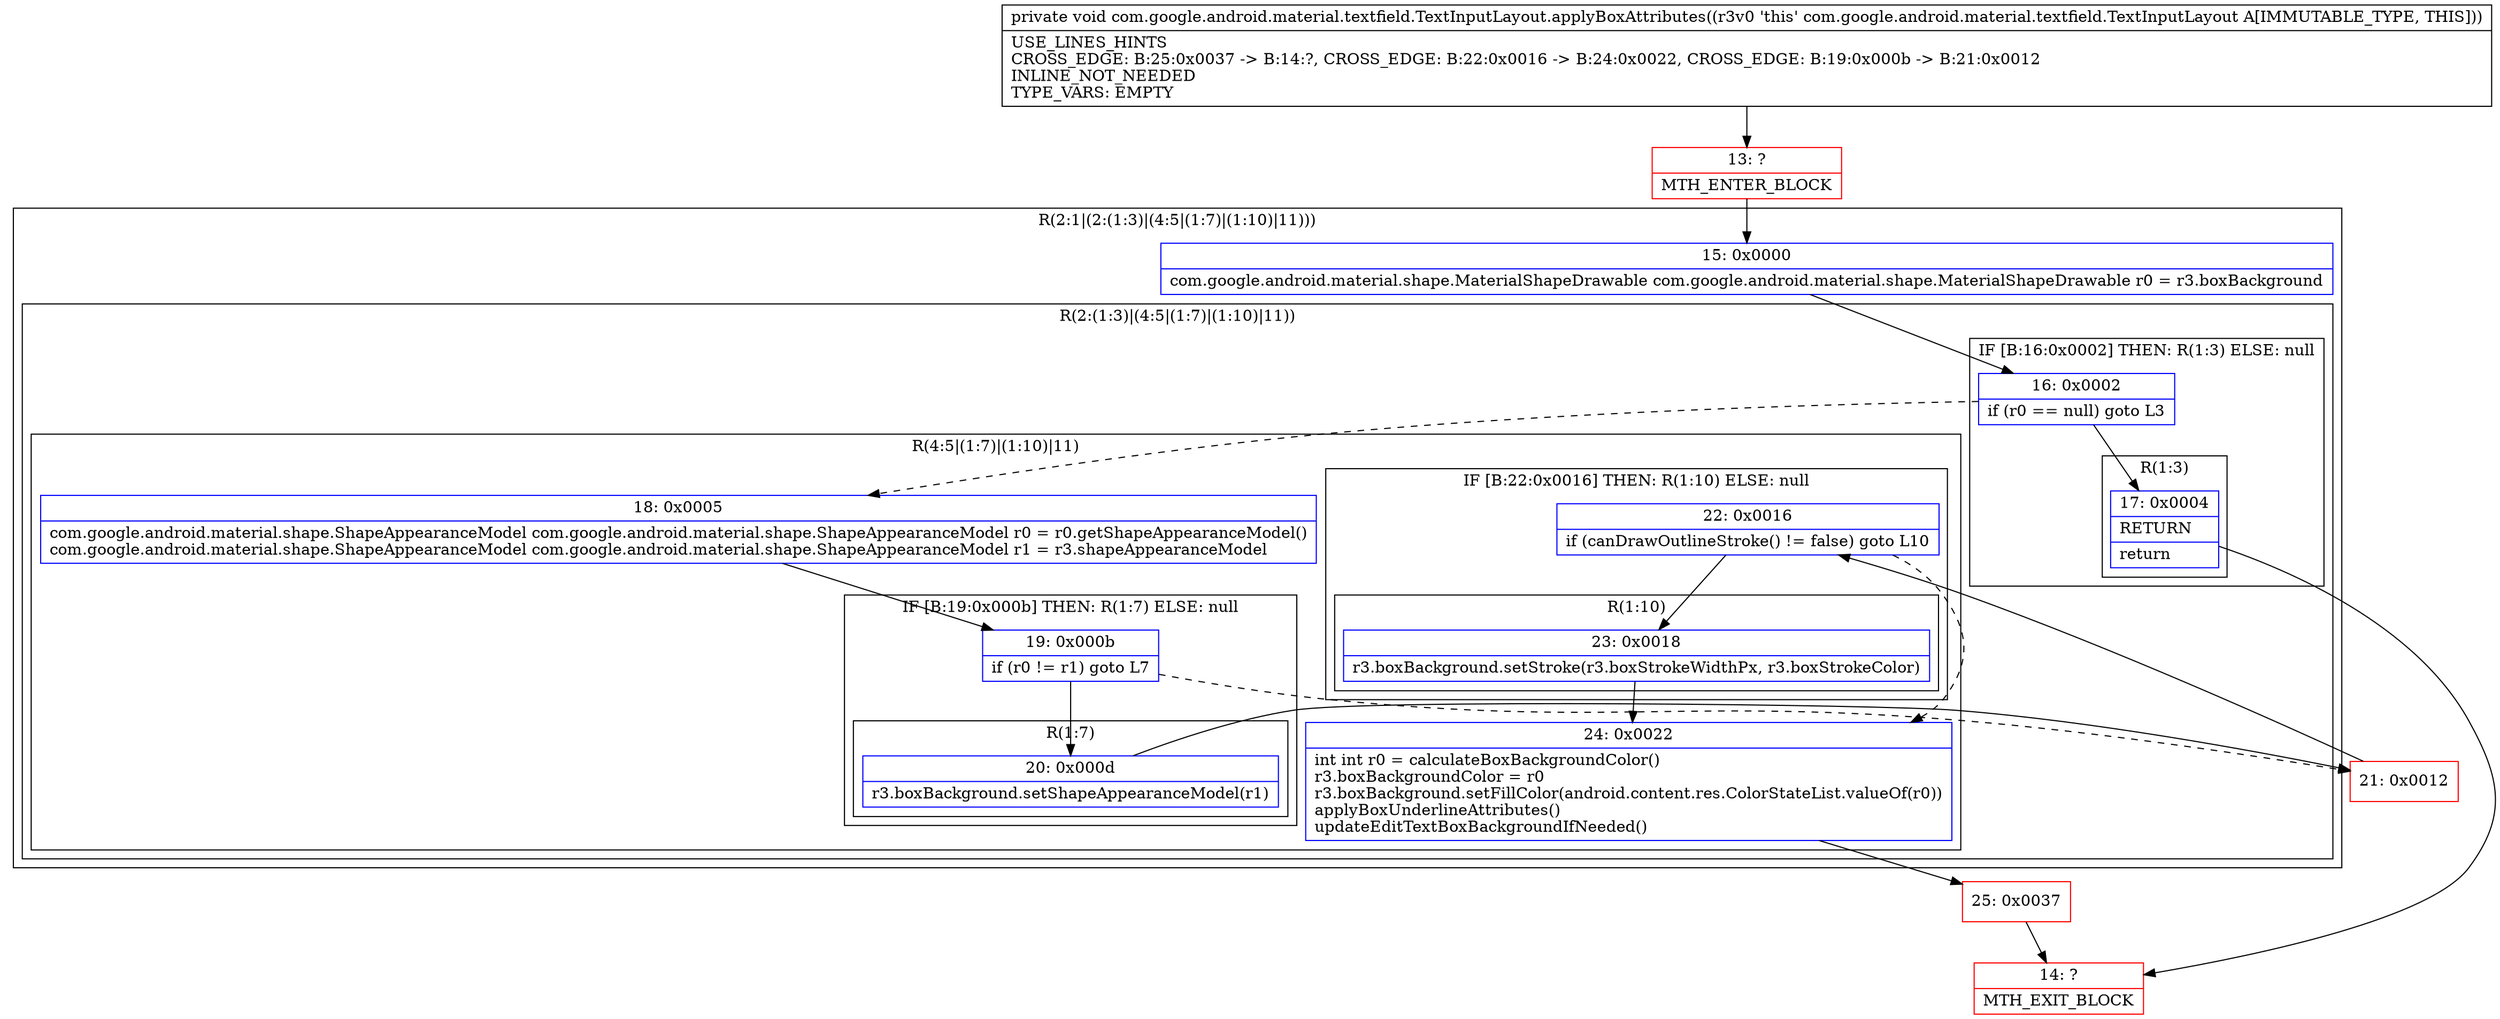 digraph "CFG forcom.google.android.material.textfield.TextInputLayout.applyBoxAttributes()V" {
subgraph cluster_Region_2050947056 {
label = "R(2:1|(2:(1:3)|(4:5|(1:7)|(1:10)|11)))";
node [shape=record,color=blue];
Node_15 [shape=record,label="{15\:\ 0x0000|com.google.android.material.shape.MaterialShapeDrawable com.google.android.material.shape.MaterialShapeDrawable r0 = r3.boxBackground\l}"];
subgraph cluster_Region_935901172 {
label = "R(2:(1:3)|(4:5|(1:7)|(1:10)|11))";
node [shape=record,color=blue];
subgraph cluster_IfRegion_1540474384 {
label = "IF [B:16:0x0002] THEN: R(1:3) ELSE: null";
node [shape=record,color=blue];
Node_16 [shape=record,label="{16\:\ 0x0002|if (r0 == null) goto L3\l}"];
subgraph cluster_Region_1016257926 {
label = "R(1:3)";
node [shape=record,color=blue];
Node_17 [shape=record,label="{17\:\ 0x0004|RETURN\l|return\l}"];
}
}
subgraph cluster_Region_706793797 {
label = "R(4:5|(1:7)|(1:10)|11)";
node [shape=record,color=blue];
Node_18 [shape=record,label="{18\:\ 0x0005|com.google.android.material.shape.ShapeAppearanceModel com.google.android.material.shape.ShapeAppearanceModel r0 = r0.getShapeAppearanceModel()\lcom.google.android.material.shape.ShapeAppearanceModel com.google.android.material.shape.ShapeAppearanceModel r1 = r3.shapeAppearanceModel\l}"];
subgraph cluster_IfRegion_805562993 {
label = "IF [B:19:0x000b] THEN: R(1:7) ELSE: null";
node [shape=record,color=blue];
Node_19 [shape=record,label="{19\:\ 0x000b|if (r0 != r1) goto L7\l}"];
subgraph cluster_Region_1032784630 {
label = "R(1:7)";
node [shape=record,color=blue];
Node_20 [shape=record,label="{20\:\ 0x000d|r3.boxBackground.setShapeAppearanceModel(r1)\l}"];
}
}
subgraph cluster_IfRegion_1334160375 {
label = "IF [B:22:0x0016] THEN: R(1:10) ELSE: null";
node [shape=record,color=blue];
Node_22 [shape=record,label="{22\:\ 0x0016|if (canDrawOutlineStroke() != false) goto L10\l}"];
subgraph cluster_Region_1677189722 {
label = "R(1:10)";
node [shape=record,color=blue];
Node_23 [shape=record,label="{23\:\ 0x0018|r3.boxBackground.setStroke(r3.boxStrokeWidthPx, r3.boxStrokeColor)\l}"];
}
}
Node_24 [shape=record,label="{24\:\ 0x0022|int int r0 = calculateBoxBackgroundColor()\lr3.boxBackgroundColor = r0\lr3.boxBackground.setFillColor(android.content.res.ColorStateList.valueOf(r0))\lapplyBoxUnderlineAttributes()\lupdateEditTextBoxBackgroundIfNeeded()\l}"];
}
}
}
Node_13 [shape=record,color=red,label="{13\:\ ?|MTH_ENTER_BLOCK\l}"];
Node_14 [shape=record,color=red,label="{14\:\ ?|MTH_EXIT_BLOCK\l}"];
Node_21 [shape=record,color=red,label="{21\:\ 0x0012}"];
Node_25 [shape=record,color=red,label="{25\:\ 0x0037}"];
MethodNode[shape=record,label="{private void com.google.android.material.textfield.TextInputLayout.applyBoxAttributes((r3v0 'this' com.google.android.material.textfield.TextInputLayout A[IMMUTABLE_TYPE, THIS]))  | USE_LINES_HINTS\lCROSS_EDGE: B:25:0x0037 \-\> B:14:?, CROSS_EDGE: B:22:0x0016 \-\> B:24:0x0022, CROSS_EDGE: B:19:0x000b \-\> B:21:0x0012\lINLINE_NOT_NEEDED\lTYPE_VARS: EMPTY\l}"];
MethodNode -> Node_13;Node_15 -> Node_16;
Node_16 -> Node_17;
Node_16 -> Node_18[style=dashed];
Node_17 -> Node_14;
Node_18 -> Node_19;
Node_19 -> Node_20;
Node_19 -> Node_21[style=dashed];
Node_20 -> Node_21;
Node_22 -> Node_23;
Node_22 -> Node_24[style=dashed];
Node_23 -> Node_24;
Node_24 -> Node_25;
Node_13 -> Node_15;
Node_21 -> Node_22;
Node_25 -> Node_14;
}

